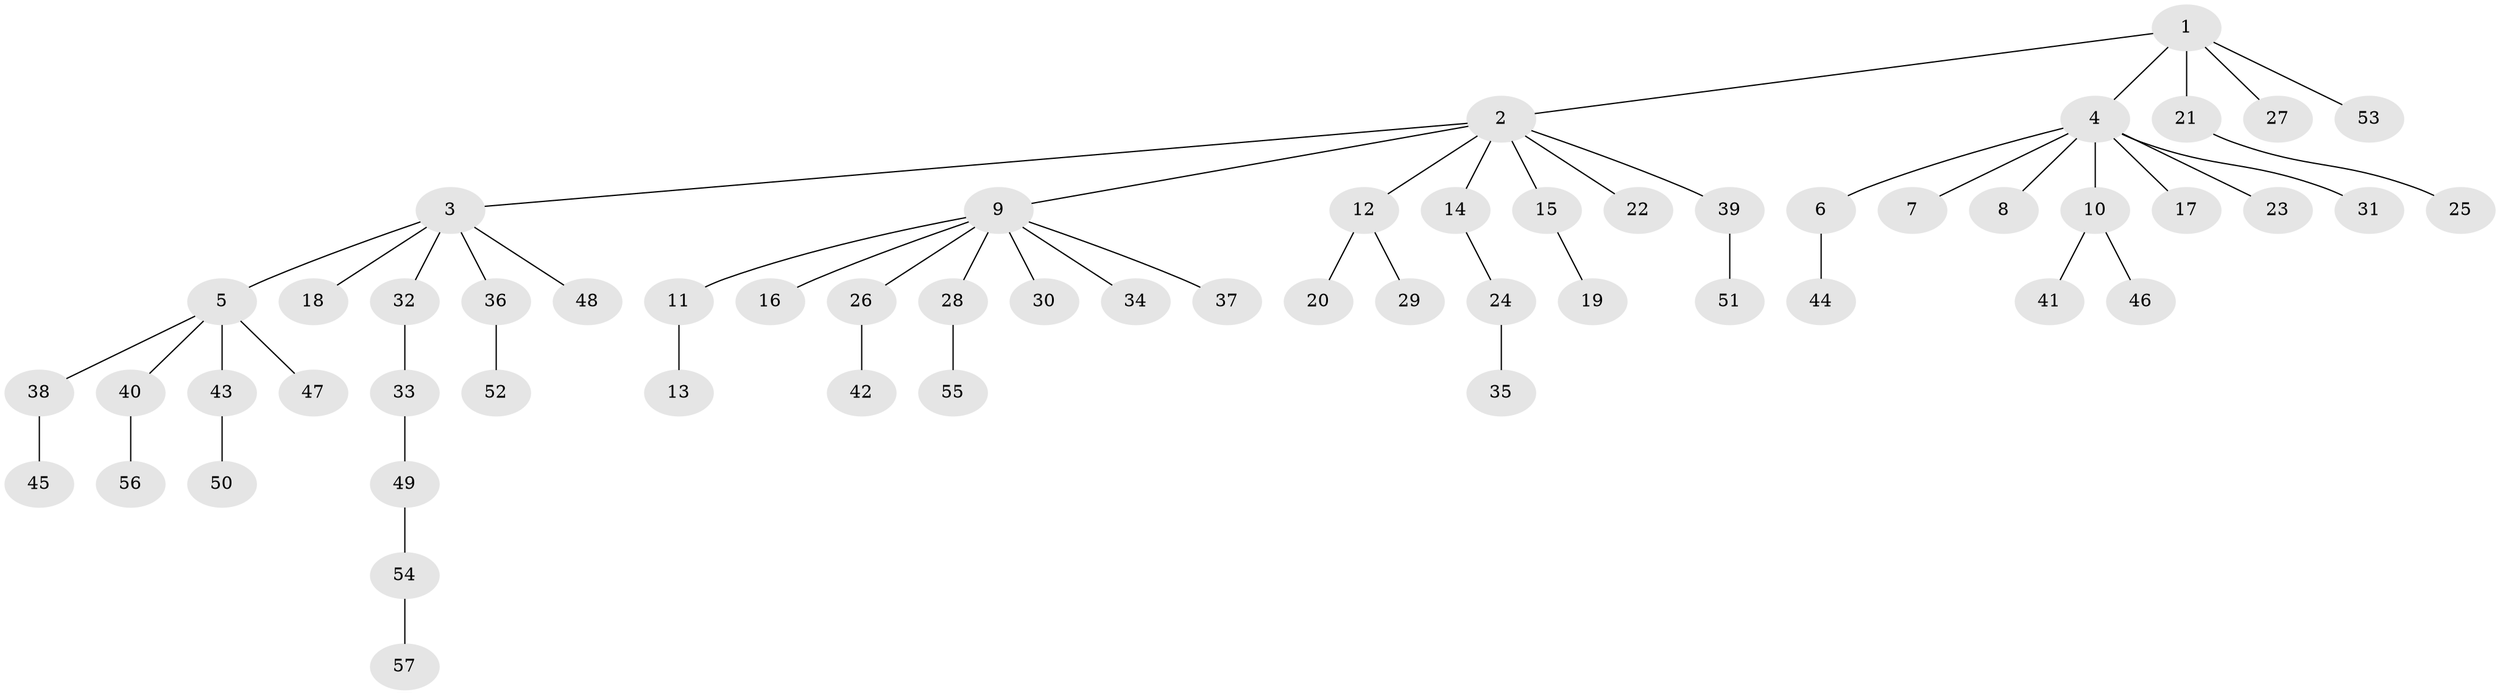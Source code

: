 // coarse degree distribution, {4: 0.02631578947368421, 8: 0.05263157894736842, 5: 0.05263157894736842, 1: 0.7105263157894737, 7: 0.02631578947368421, 2: 0.13157894736842105}
// Generated by graph-tools (version 1.1) at 2025/52/02/27/25 19:52:12]
// undirected, 57 vertices, 56 edges
graph export_dot {
graph [start="1"]
  node [color=gray90,style=filled];
  1;
  2;
  3;
  4;
  5;
  6;
  7;
  8;
  9;
  10;
  11;
  12;
  13;
  14;
  15;
  16;
  17;
  18;
  19;
  20;
  21;
  22;
  23;
  24;
  25;
  26;
  27;
  28;
  29;
  30;
  31;
  32;
  33;
  34;
  35;
  36;
  37;
  38;
  39;
  40;
  41;
  42;
  43;
  44;
  45;
  46;
  47;
  48;
  49;
  50;
  51;
  52;
  53;
  54;
  55;
  56;
  57;
  1 -- 2;
  1 -- 4;
  1 -- 21;
  1 -- 27;
  1 -- 53;
  2 -- 3;
  2 -- 9;
  2 -- 12;
  2 -- 14;
  2 -- 15;
  2 -- 22;
  2 -- 39;
  3 -- 5;
  3 -- 18;
  3 -- 32;
  3 -- 36;
  3 -- 48;
  4 -- 6;
  4 -- 7;
  4 -- 8;
  4 -- 10;
  4 -- 17;
  4 -- 23;
  4 -- 31;
  5 -- 38;
  5 -- 40;
  5 -- 43;
  5 -- 47;
  6 -- 44;
  9 -- 11;
  9 -- 16;
  9 -- 26;
  9 -- 28;
  9 -- 30;
  9 -- 34;
  9 -- 37;
  10 -- 41;
  10 -- 46;
  11 -- 13;
  12 -- 20;
  12 -- 29;
  14 -- 24;
  15 -- 19;
  21 -- 25;
  24 -- 35;
  26 -- 42;
  28 -- 55;
  32 -- 33;
  33 -- 49;
  36 -- 52;
  38 -- 45;
  39 -- 51;
  40 -- 56;
  43 -- 50;
  49 -- 54;
  54 -- 57;
}
